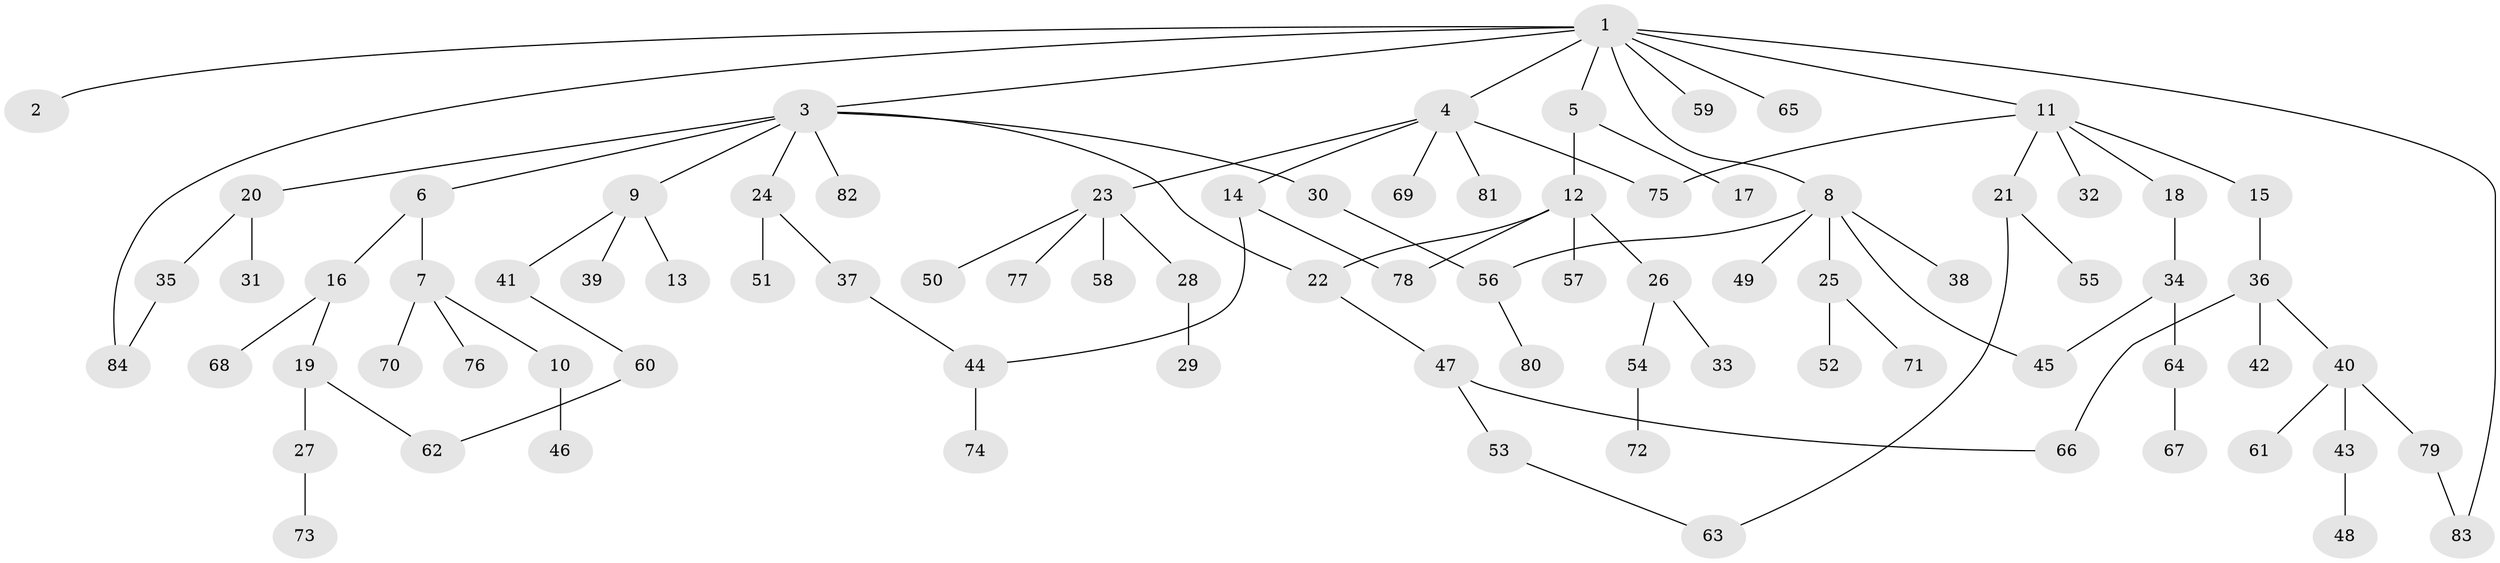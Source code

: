// coarse degree distribution, {14: 0.017543859649122806, 1: 0.47368421052631576, 9: 0.017543859649122806, 5: 0.017543859649122806, 3: 0.19298245614035087, 4: 0.05263157894736842, 2: 0.19298245614035087, 6: 0.03508771929824561}
// Generated by graph-tools (version 1.1) at 2025/41/03/06/25 10:41:28]
// undirected, 84 vertices, 94 edges
graph export_dot {
graph [start="1"]
  node [color=gray90,style=filled];
  1;
  2;
  3;
  4;
  5;
  6;
  7;
  8;
  9;
  10;
  11;
  12;
  13;
  14;
  15;
  16;
  17;
  18;
  19;
  20;
  21;
  22;
  23;
  24;
  25;
  26;
  27;
  28;
  29;
  30;
  31;
  32;
  33;
  34;
  35;
  36;
  37;
  38;
  39;
  40;
  41;
  42;
  43;
  44;
  45;
  46;
  47;
  48;
  49;
  50;
  51;
  52;
  53;
  54;
  55;
  56;
  57;
  58;
  59;
  60;
  61;
  62;
  63;
  64;
  65;
  66;
  67;
  68;
  69;
  70;
  71;
  72;
  73;
  74;
  75;
  76;
  77;
  78;
  79;
  80;
  81;
  82;
  83;
  84;
  1 -- 2;
  1 -- 3;
  1 -- 4;
  1 -- 5;
  1 -- 8;
  1 -- 11;
  1 -- 59;
  1 -- 65;
  1 -- 84;
  1 -- 83;
  3 -- 6;
  3 -- 9;
  3 -- 20;
  3 -- 24;
  3 -- 30;
  3 -- 82;
  3 -- 22;
  4 -- 14;
  4 -- 23;
  4 -- 69;
  4 -- 75;
  4 -- 81;
  5 -- 12;
  5 -- 17;
  6 -- 7;
  6 -- 16;
  7 -- 10;
  7 -- 70;
  7 -- 76;
  8 -- 25;
  8 -- 38;
  8 -- 49;
  8 -- 45;
  8 -- 56;
  9 -- 13;
  9 -- 39;
  9 -- 41;
  10 -- 46;
  11 -- 15;
  11 -- 18;
  11 -- 21;
  11 -- 32;
  11 -- 75;
  12 -- 22;
  12 -- 26;
  12 -- 57;
  12 -- 78;
  14 -- 78;
  14 -- 44;
  15 -- 36;
  16 -- 19;
  16 -- 68;
  18 -- 34;
  19 -- 27;
  19 -- 62;
  20 -- 31;
  20 -- 35;
  21 -- 55;
  21 -- 63;
  22 -- 47;
  23 -- 28;
  23 -- 50;
  23 -- 58;
  23 -- 77;
  24 -- 37;
  24 -- 51;
  25 -- 52;
  25 -- 71;
  26 -- 33;
  26 -- 54;
  27 -- 73;
  28 -- 29;
  30 -- 56;
  34 -- 45;
  34 -- 64;
  35 -- 84;
  36 -- 40;
  36 -- 42;
  36 -- 66;
  37 -- 44;
  40 -- 43;
  40 -- 61;
  40 -- 79;
  41 -- 60;
  43 -- 48;
  44 -- 74;
  47 -- 53;
  47 -- 66;
  53 -- 63;
  54 -- 72;
  56 -- 80;
  60 -- 62;
  64 -- 67;
  79 -- 83;
}
